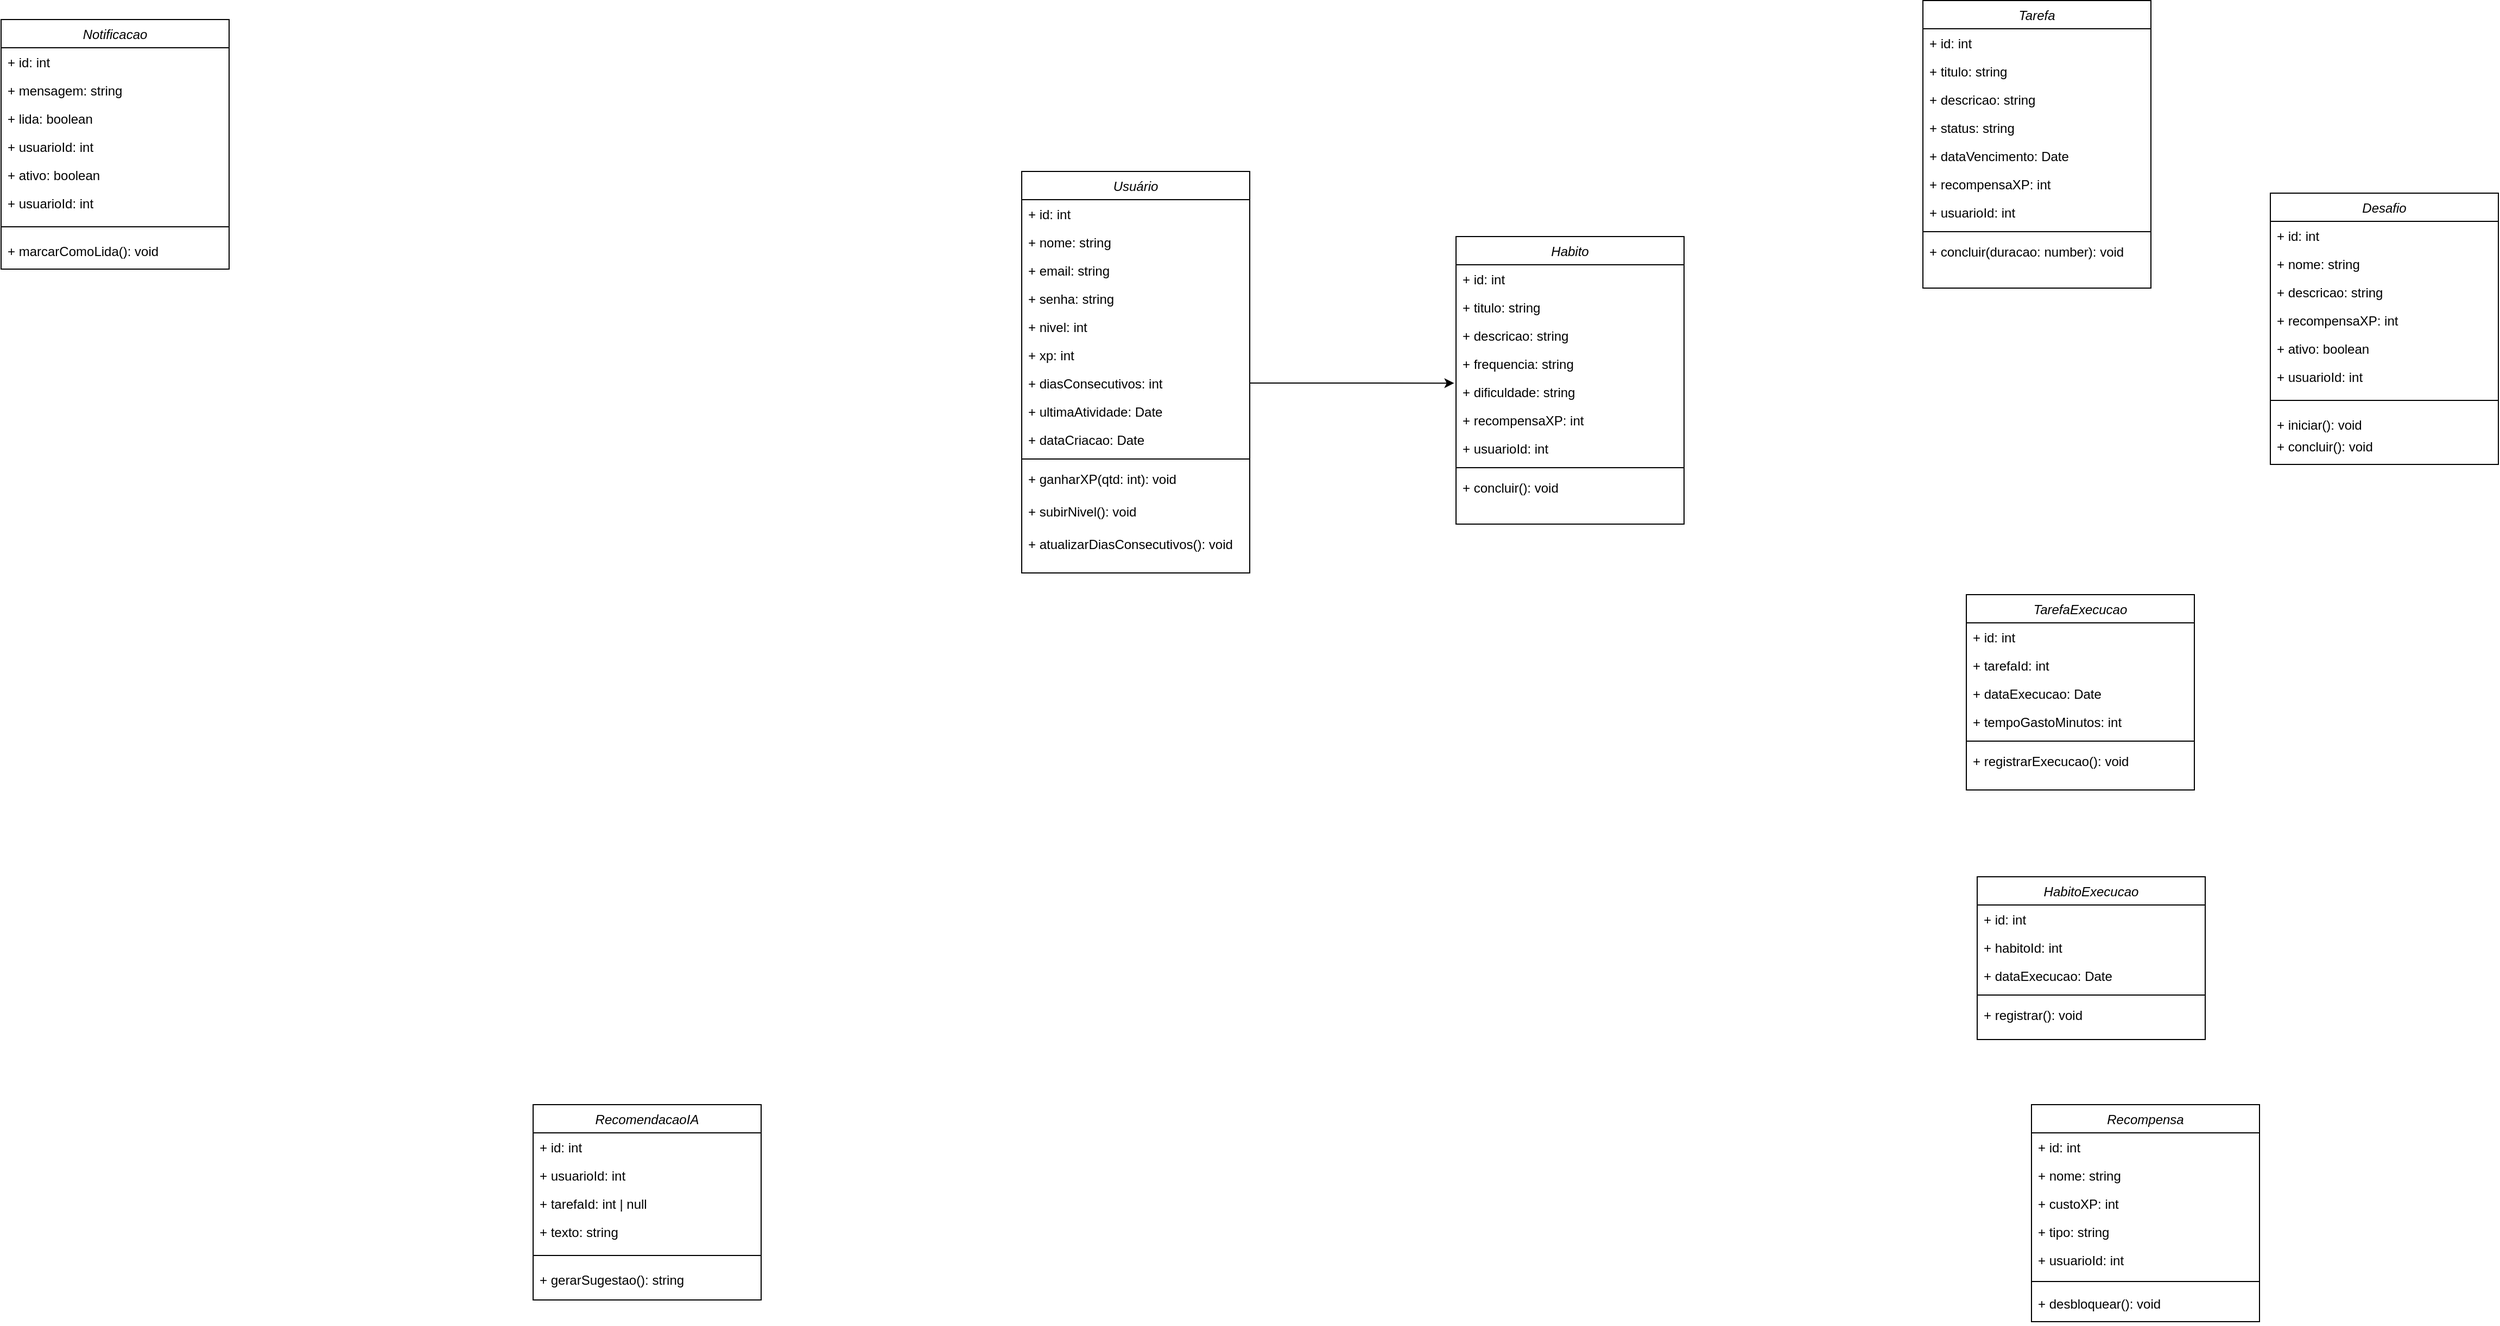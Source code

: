 <mxfile version="26.2.8">
  <diagram id="C5RBs43oDa-KdzZeNtuy" name="Page-1">
    <mxGraphModel dx="1405" dy="1497" grid="1" gridSize="10" guides="1" tooltips="1" connect="1" arrows="1" fold="1" page="1" pageScale="1" pageWidth="827" pageHeight="1169" math="0" shadow="0">
      <root>
        <mxCell id="WIyWlLk6GJQsqaUBKTNV-0" />
        <mxCell id="WIyWlLk6GJQsqaUBKTNV-1" parent="WIyWlLk6GJQsqaUBKTNV-0" />
        <mxCell id="zkfFHV4jXpPFQw0GAbJ--0" value="Usuário" style="swimlane;fontStyle=2;align=center;verticalAlign=top;childLayout=stackLayout;horizontal=1;startSize=26;horizontalStack=0;resizeParent=1;resizeLast=0;collapsible=1;marginBottom=0;rounded=0;shadow=0;strokeWidth=1;" parent="WIyWlLk6GJQsqaUBKTNV-1" vertex="1">
          <mxGeometry x="480" y="20" width="210" height="370" as="geometry">
            <mxRectangle x="230" y="140" width="160" height="26" as="alternateBounds" />
          </mxGeometry>
        </mxCell>
        <mxCell id="zkfFHV4jXpPFQw0GAbJ--1" value="+ id: int" style="text;align=left;verticalAlign=top;spacingLeft=4;spacingRight=4;overflow=hidden;rotatable=0;points=[[0,0.5],[1,0.5]];portConstraint=eastwest;" parent="zkfFHV4jXpPFQw0GAbJ--0" vertex="1">
          <mxGeometry y="26" width="210" height="26" as="geometry" />
        </mxCell>
        <mxCell id="zkfFHV4jXpPFQw0GAbJ--2" value="+ nome: string" style="text;align=left;verticalAlign=top;spacingLeft=4;spacingRight=4;overflow=hidden;rotatable=0;points=[[0,0.5],[1,0.5]];portConstraint=eastwest;rounded=0;shadow=0;html=0;" parent="zkfFHV4jXpPFQw0GAbJ--0" vertex="1">
          <mxGeometry y="52" width="210" height="26" as="geometry" />
        </mxCell>
        <mxCell id="zkfFHV4jXpPFQw0GAbJ--3" value="+ email: string" style="text;align=left;verticalAlign=top;spacingLeft=4;spacingRight=4;overflow=hidden;rotatable=0;points=[[0,0.5],[1,0.5]];portConstraint=eastwest;rounded=0;shadow=0;html=0;" parent="zkfFHV4jXpPFQw0GAbJ--0" vertex="1">
          <mxGeometry y="78" width="210" height="26" as="geometry" />
        </mxCell>
        <mxCell id="H4W62oV0f-1y-v-Hk6FP-13" value="+ senha: string" style="text;align=left;verticalAlign=top;spacingLeft=4;spacingRight=4;overflow=hidden;rotatable=0;points=[[0,0.5],[1,0.5]];portConstraint=eastwest;rounded=0;shadow=0;html=0;" vertex="1" parent="zkfFHV4jXpPFQw0GAbJ--0">
          <mxGeometry y="104" width="210" height="26" as="geometry" />
        </mxCell>
        <mxCell id="H4W62oV0f-1y-v-Hk6FP-14" value="+ nivel: int" style="text;align=left;verticalAlign=top;spacingLeft=4;spacingRight=4;overflow=hidden;rotatable=0;points=[[0,0.5],[1,0.5]];portConstraint=eastwest;rounded=0;shadow=0;html=0;" vertex="1" parent="zkfFHV4jXpPFQw0GAbJ--0">
          <mxGeometry y="130" width="210" height="26" as="geometry" />
        </mxCell>
        <mxCell id="H4W62oV0f-1y-v-Hk6FP-15" value="+ xp: int" style="text;align=left;verticalAlign=top;spacingLeft=4;spacingRight=4;overflow=hidden;rotatable=0;points=[[0,0.5],[1,0.5]];portConstraint=eastwest;rounded=0;shadow=0;html=0;" vertex="1" parent="zkfFHV4jXpPFQw0GAbJ--0">
          <mxGeometry y="156" width="210" height="26" as="geometry" />
        </mxCell>
        <mxCell id="H4W62oV0f-1y-v-Hk6FP-16" value="+ diasConsecutivos: int" style="text;align=left;verticalAlign=top;spacingLeft=4;spacingRight=4;overflow=hidden;rotatable=0;points=[[0,0.5],[1,0.5]];portConstraint=eastwest;rounded=0;shadow=0;html=0;" vertex="1" parent="zkfFHV4jXpPFQw0GAbJ--0">
          <mxGeometry y="182" width="210" height="26" as="geometry" />
        </mxCell>
        <mxCell id="H4W62oV0f-1y-v-Hk6FP-27" value="+ ultimaAtividade: Date" style="text;align=left;verticalAlign=top;spacingLeft=4;spacingRight=4;overflow=hidden;rotatable=0;points=[[0,0.5],[1,0.5]];portConstraint=eastwest;rounded=0;shadow=0;html=0;" vertex="1" parent="zkfFHV4jXpPFQw0GAbJ--0">
          <mxGeometry y="208" width="210" height="26" as="geometry" />
        </mxCell>
        <mxCell id="H4W62oV0f-1y-v-Hk6FP-28" value="+ dataCriacao: Date" style="text;align=left;verticalAlign=top;spacingLeft=4;spacingRight=4;overflow=hidden;rotatable=0;points=[[0,0.5],[1,0.5]];portConstraint=eastwest;rounded=0;shadow=0;html=0;" vertex="1" parent="zkfFHV4jXpPFQw0GAbJ--0">
          <mxGeometry y="234" width="210" height="26" as="geometry" />
        </mxCell>
        <mxCell id="zkfFHV4jXpPFQw0GAbJ--4" value="" style="line;html=1;strokeWidth=1;align=left;verticalAlign=middle;spacingTop=-1;spacingLeft=3;spacingRight=3;rotatable=0;labelPosition=right;points=[];portConstraint=eastwest;" parent="zkfFHV4jXpPFQw0GAbJ--0" vertex="1">
          <mxGeometry y="260" width="210" height="10" as="geometry" />
        </mxCell>
        <mxCell id="zkfFHV4jXpPFQw0GAbJ--5" value="+ ganharXP(qtd: int): void" style="text;align=left;verticalAlign=top;spacingLeft=4;spacingRight=4;overflow=hidden;rotatable=0;points=[[0,0.5],[1,0.5]];portConstraint=eastwest;" parent="zkfFHV4jXpPFQw0GAbJ--0" vertex="1">
          <mxGeometry y="270" width="210" height="30" as="geometry" />
        </mxCell>
        <mxCell id="H4W62oV0f-1y-v-Hk6FP-29" value="+ subirNivel(): void" style="text;align=left;verticalAlign=top;spacingLeft=4;spacingRight=4;overflow=hidden;rotatable=0;points=[[0,0.5],[1,0.5]];portConstraint=eastwest;" vertex="1" parent="zkfFHV4jXpPFQw0GAbJ--0">
          <mxGeometry y="300" width="210" height="30" as="geometry" />
        </mxCell>
        <mxCell id="H4W62oV0f-1y-v-Hk6FP-30" value="+ atualizarDiasConsecutivos(): void" style="text;align=left;verticalAlign=top;spacingLeft=4;spacingRight=4;overflow=hidden;rotatable=0;points=[[0,0.5],[1,0.5]];portConstraint=eastwest;" vertex="1" parent="zkfFHV4jXpPFQw0GAbJ--0">
          <mxGeometry y="330" width="210" height="30" as="geometry" />
        </mxCell>
        <mxCell id="H4W62oV0f-1y-v-Hk6FP-31" value="Habito" style="swimlane;fontStyle=2;align=center;verticalAlign=top;childLayout=stackLayout;horizontal=1;startSize=26;horizontalStack=0;resizeParent=1;resizeLast=0;collapsible=1;marginBottom=0;rounded=0;shadow=0;strokeWidth=1;" vertex="1" parent="WIyWlLk6GJQsqaUBKTNV-1">
          <mxGeometry x="880" y="80" width="210" height="265" as="geometry">
            <mxRectangle x="230" y="140" width="160" height="26" as="alternateBounds" />
          </mxGeometry>
        </mxCell>
        <mxCell id="H4W62oV0f-1y-v-Hk6FP-32" value="+ id: int" style="text;align=left;verticalAlign=top;spacingLeft=4;spacingRight=4;overflow=hidden;rotatable=0;points=[[0,0.5],[1,0.5]];portConstraint=eastwest;" vertex="1" parent="H4W62oV0f-1y-v-Hk6FP-31">
          <mxGeometry y="26" width="210" height="26" as="geometry" />
        </mxCell>
        <mxCell id="H4W62oV0f-1y-v-Hk6FP-33" value="+ titulo: string" style="text;align=left;verticalAlign=top;spacingLeft=4;spacingRight=4;overflow=hidden;rotatable=0;points=[[0,0.5],[1,0.5]];portConstraint=eastwest;rounded=0;shadow=0;html=0;" vertex="1" parent="H4W62oV0f-1y-v-Hk6FP-31">
          <mxGeometry y="52" width="210" height="26" as="geometry" />
        </mxCell>
        <mxCell id="H4W62oV0f-1y-v-Hk6FP-34" value="+ descricao: string" style="text;align=left;verticalAlign=top;spacingLeft=4;spacingRight=4;overflow=hidden;rotatable=0;points=[[0,0.5],[1,0.5]];portConstraint=eastwest;rounded=0;shadow=0;html=0;" vertex="1" parent="H4W62oV0f-1y-v-Hk6FP-31">
          <mxGeometry y="78" width="210" height="26" as="geometry" />
        </mxCell>
        <mxCell id="H4W62oV0f-1y-v-Hk6FP-35" value="+ frequencia: string" style="text;align=left;verticalAlign=top;spacingLeft=4;spacingRight=4;overflow=hidden;rotatable=0;points=[[0,0.5],[1,0.5]];portConstraint=eastwest;rounded=0;shadow=0;html=0;" vertex="1" parent="H4W62oV0f-1y-v-Hk6FP-31">
          <mxGeometry y="104" width="210" height="26" as="geometry" />
        </mxCell>
        <mxCell id="H4W62oV0f-1y-v-Hk6FP-36" value="+ dificuldade: string" style="text;align=left;verticalAlign=top;spacingLeft=4;spacingRight=4;overflow=hidden;rotatable=0;points=[[0,0.5],[1,0.5]];portConstraint=eastwest;rounded=0;shadow=0;html=0;" vertex="1" parent="H4W62oV0f-1y-v-Hk6FP-31">
          <mxGeometry y="130" width="210" height="26" as="geometry" />
        </mxCell>
        <mxCell id="H4W62oV0f-1y-v-Hk6FP-37" value="+ recompensaXP: int" style="text;align=left;verticalAlign=top;spacingLeft=4;spacingRight=4;overflow=hidden;rotatable=0;points=[[0,0.5],[1,0.5]];portConstraint=eastwest;rounded=0;shadow=0;html=0;" vertex="1" parent="H4W62oV0f-1y-v-Hk6FP-31">
          <mxGeometry y="156" width="210" height="26" as="geometry" />
        </mxCell>
        <mxCell id="H4W62oV0f-1y-v-Hk6FP-38" value="+ usuarioId: int" style="text;align=left;verticalAlign=top;spacingLeft=4;spacingRight=4;overflow=hidden;rotatable=0;points=[[0,0.5],[1,0.5]];portConstraint=eastwest;rounded=0;shadow=0;html=0;" vertex="1" parent="H4W62oV0f-1y-v-Hk6FP-31">
          <mxGeometry y="182" width="210" height="26" as="geometry" />
        </mxCell>
        <mxCell id="H4W62oV0f-1y-v-Hk6FP-41" value="" style="line;html=1;strokeWidth=1;align=left;verticalAlign=middle;spacingTop=-1;spacingLeft=3;spacingRight=3;rotatable=0;labelPosition=right;points=[];portConstraint=eastwest;" vertex="1" parent="H4W62oV0f-1y-v-Hk6FP-31">
          <mxGeometry y="208" width="210" height="10" as="geometry" />
        </mxCell>
        <mxCell id="H4W62oV0f-1y-v-Hk6FP-42" value="+ concluir(): void" style="text;align=left;verticalAlign=top;spacingLeft=4;spacingRight=4;overflow=hidden;rotatable=0;points=[[0,0.5],[1,0.5]];portConstraint=eastwest;" vertex="1" parent="H4W62oV0f-1y-v-Hk6FP-31">
          <mxGeometry y="218" width="210" height="30" as="geometry" />
        </mxCell>
        <mxCell id="H4W62oV0f-1y-v-Hk6FP-45" value="Tarefa" style="swimlane;fontStyle=2;align=center;verticalAlign=top;childLayout=stackLayout;horizontal=1;startSize=26;horizontalStack=0;resizeParent=1;resizeLast=0;collapsible=1;marginBottom=0;rounded=0;shadow=0;strokeWidth=1;" vertex="1" parent="WIyWlLk6GJQsqaUBKTNV-1">
          <mxGeometry x="1310" y="-137.5" width="210" height="265" as="geometry">
            <mxRectangle x="230" y="140" width="160" height="26" as="alternateBounds" />
          </mxGeometry>
        </mxCell>
        <mxCell id="H4W62oV0f-1y-v-Hk6FP-46" value="+ id: int" style="text;align=left;verticalAlign=top;spacingLeft=4;spacingRight=4;overflow=hidden;rotatable=0;points=[[0,0.5],[1,0.5]];portConstraint=eastwest;" vertex="1" parent="H4W62oV0f-1y-v-Hk6FP-45">
          <mxGeometry y="26" width="210" height="26" as="geometry" />
        </mxCell>
        <mxCell id="H4W62oV0f-1y-v-Hk6FP-47" value="+ titulo: string" style="text;align=left;verticalAlign=top;spacingLeft=4;spacingRight=4;overflow=hidden;rotatable=0;points=[[0,0.5],[1,0.5]];portConstraint=eastwest;rounded=0;shadow=0;html=0;" vertex="1" parent="H4W62oV0f-1y-v-Hk6FP-45">
          <mxGeometry y="52" width="210" height="26" as="geometry" />
        </mxCell>
        <mxCell id="H4W62oV0f-1y-v-Hk6FP-48" value="+ descricao: string" style="text;align=left;verticalAlign=top;spacingLeft=4;spacingRight=4;overflow=hidden;rotatable=0;points=[[0,0.5],[1,0.5]];portConstraint=eastwest;rounded=0;shadow=0;html=0;" vertex="1" parent="H4W62oV0f-1y-v-Hk6FP-45">
          <mxGeometry y="78" width="210" height="26" as="geometry" />
        </mxCell>
        <mxCell id="H4W62oV0f-1y-v-Hk6FP-49" value="+ status: string" style="text;align=left;verticalAlign=top;spacingLeft=4;spacingRight=4;overflow=hidden;rotatable=0;points=[[0,0.5],[1,0.5]];portConstraint=eastwest;rounded=0;shadow=0;html=0;" vertex="1" parent="H4W62oV0f-1y-v-Hk6FP-45">
          <mxGeometry y="104" width="210" height="26" as="geometry" />
        </mxCell>
        <mxCell id="H4W62oV0f-1y-v-Hk6FP-50" value="+ dataVencimento: Date" style="text;align=left;verticalAlign=top;spacingLeft=4;spacingRight=4;overflow=hidden;rotatable=0;points=[[0,0.5],[1,0.5]];portConstraint=eastwest;rounded=0;shadow=0;html=0;" vertex="1" parent="H4W62oV0f-1y-v-Hk6FP-45">
          <mxGeometry y="130" width="210" height="26" as="geometry" />
        </mxCell>
        <mxCell id="H4W62oV0f-1y-v-Hk6FP-51" value="+ recompensaXP: int" style="text;align=left;verticalAlign=top;spacingLeft=4;spacingRight=4;overflow=hidden;rotatable=0;points=[[0,0.5],[1,0.5]];portConstraint=eastwest;rounded=0;shadow=0;html=0;" vertex="1" parent="H4W62oV0f-1y-v-Hk6FP-45">
          <mxGeometry y="156" width="210" height="26" as="geometry" />
        </mxCell>
        <mxCell id="H4W62oV0f-1y-v-Hk6FP-52" value="+ usuarioId: int" style="text;align=left;verticalAlign=top;spacingLeft=4;spacingRight=4;overflow=hidden;rotatable=0;points=[[0,0.5],[1,0.5]];portConstraint=eastwest;rounded=0;shadow=0;html=0;" vertex="1" parent="H4W62oV0f-1y-v-Hk6FP-45">
          <mxGeometry y="182" width="210" height="26" as="geometry" />
        </mxCell>
        <mxCell id="H4W62oV0f-1y-v-Hk6FP-53" value="" style="line;html=1;strokeWidth=1;align=left;verticalAlign=middle;spacingTop=-1;spacingLeft=3;spacingRight=3;rotatable=0;labelPosition=right;points=[];portConstraint=eastwest;" vertex="1" parent="H4W62oV0f-1y-v-Hk6FP-45">
          <mxGeometry y="208" width="210" height="10" as="geometry" />
        </mxCell>
        <mxCell id="H4W62oV0f-1y-v-Hk6FP-54" value="+ concluir(duracao: number): void" style="text;align=left;verticalAlign=top;spacingLeft=4;spacingRight=4;overflow=hidden;rotatable=0;points=[[0,0.5],[1,0.5]];portConstraint=eastwest;" vertex="1" parent="H4W62oV0f-1y-v-Hk6FP-45">
          <mxGeometry y="218" width="210" height="30" as="geometry" />
        </mxCell>
        <mxCell id="H4W62oV0f-1y-v-Hk6FP-55" value="TarefaExecucao" style="swimlane;fontStyle=2;align=center;verticalAlign=top;childLayout=stackLayout;horizontal=1;startSize=26;horizontalStack=0;resizeParent=1;resizeLast=0;collapsible=1;marginBottom=0;rounded=0;shadow=0;strokeWidth=1;" vertex="1" parent="WIyWlLk6GJQsqaUBKTNV-1">
          <mxGeometry x="1350" y="410" width="210" height="180" as="geometry">
            <mxRectangle x="230" y="140" width="160" height="26" as="alternateBounds" />
          </mxGeometry>
        </mxCell>
        <mxCell id="H4W62oV0f-1y-v-Hk6FP-56" value="+ id: int" style="text;align=left;verticalAlign=top;spacingLeft=4;spacingRight=4;overflow=hidden;rotatable=0;points=[[0,0.5],[1,0.5]];portConstraint=eastwest;" vertex="1" parent="H4W62oV0f-1y-v-Hk6FP-55">
          <mxGeometry y="26" width="210" height="26" as="geometry" />
        </mxCell>
        <mxCell id="H4W62oV0f-1y-v-Hk6FP-57" value="+ tarefaId: int" style="text;align=left;verticalAlign=top;spacingLeft=4;spacingRight=4;overflow=hidden;rotatable=0;points=[[0,0.5],[1,0.5]];portConstraint=eastwest;rounded=0;shadow=0;html=0;" vertex="1" parent="H4W62oV0f-1y-v-Hk6FP-55">
          <mxGeometry y="52" width="210" height="26" as="geometry" />
        </mxCell>
        <mxCell id="H4W62oV0f-1y-v-Hk6FP-58" value="+ dataExecucao: Date" style="text;align=left;verticalAlign=top;spacingLeft=4;spacingRight=4;overflow=hidden;rotatable=0;points=[[0,0.5],[1,0.5]];portConstraint=eastwest;rounded=0;shadow=0;html=0;" vertex="1" parent="H4W62oV0f-1y-v-Hk6FP-55">
          <mxGeometry y="78" width="210" height="26" as="geometry" />
        </mxCell>
        <mxCell id="H4W62oV0f-1y-v-Hk6FP-59" value="+ tempoGastoMinutos: int" style="text;align=left;verticalAlign=top;spacingLeft=4;spacingRight=4;overflow=hidden;rotatable=0;points=[[0,0.5],[1,0.5]];portConstraint=eastwest;rounded=0;shadow=0;html=0;" vertex="1" parent="H4W62oV0f-1y-v-Hk6FP-55">
          <mxGeometry y="104" width="210" height="26" as="geometry" />
        </mxCell>
        <mxCell id="H4W62oV0f-1y-v-Hk6FP-63" value="" style="line;html=1;strokeWidth=1;align=left;verticalAlign=middle;spacingTop=-1;spacingLeft=3;spacingRight=3;rotatable=0;labelPosition=right;points=[];portConstraint=eastwest;" vertex="1" parent="H4W62oV0f-1y-v-Hk6FP-55">
          <mxGeometry y="130" width="210" height="10" as="geometry" />
        </mxCell>
        <mxCell id="H4W62oV0f-1y-v-Hk6FP-64" value="+ registrarExecucao(): void" style="text;align=left;verticalAlign=top;spacingLeft=4;spacingRight=4;overflow=hidden;rotatable=0;points=[[0,0.5],[1,0.5]];portConstraint=eastwest;" vertex="1" parent="H4W62oV0f-1y-v-Hk6FP-55">
          <mxGeometry y="140" width="210" height="30" as="geometry" />
        </mxCell>
        <mxCell id="H4W62oV0f-1y-v-Hk6FP-65" value="HabitoExecucao" style="swimlane;fontStyle=2;align=center;verticalAlign=top;childLayout=stackLayout;horizontal=1;startSize=26;horizontalStack=0;resizeParent=1;resizeLast=0;collapsible=1;marginBottom=0;rounded=0;shadow=0;strokeWidth=1;" vertex="1" parent="WIyWlLk6GJQsqaUBKTNV-1">
          <mxGeometry x="1360" y="670" width="210" height="150" as="geometry">
            <mxRectangle x="230" y="140" width="160" height="26" as="alternateBounds" />
          </mxGeometry>
        </mxCell>
        <mxCell id="H4W62oV0f-1y-v-Hk6FP-66" value="+ id: int" style="text;align=left;verticalAlign=top;spacingLeft=4;spacingRight=4;overflow=hidden;rotatable=0;points=[[0,0.5],[1,0.5]];portConstraint=eastwest;" vertex="1" parent="H4W62oV0f-1y-v-Hk6FP-65">
          <mxGeometry y="26" width="210" height="26" as="geometry" />
        </mxCell>
        <mxCell id="H4W62oV0f-1y-v-Hk6FP-67" value="+ habitoId: int" style="text;align=left;verticalAlign=top;spacingLeft=4;spacingRight=4;overflow=hidden;rotatable=0;points=[[0,0.5],[1,0.5]];portConstraint=eastwest;rounded=0;shadow=0;html=0;" vertex="1" parent="H4W62oV0f-1y-v-Hk6FP-65">
          <mxGeometry y="52" width="210" height="26" as="geometry" />
        </mxCell>
        <mxCell id="H4W62oV0f-1y-v-Hk6FP-68" value="+ dataExecucao: Date" style="text;align=left;verticalAlign=top;spacingLeft=4;spacingRight=4;overflow=hidden;rotatable=0;points=[[0,0.5],[1,0.5]];portConstraint=eastwest;rounded=0;shadow=0;html=0;" vertex="1" parent="H4W62oV0f-1y-v-Hk6FP-65">
          <mxGeometry y="78" width="210" height="26" as="geometry" />
        </mxCell>
        <mxCell id="H4W62oV0f-1y-v-Hk6FP-70" value="" style="line;html=1;strokeWidth=1;align=left;verticalAlign=middle;spacingTop=-1;spacingLeft=3;spacingRight=3;rotatable=0;labelPosition=right;points=[];portConstraint=eastwest;" vertex="1" parent="H4W62oV0f-1y-v-Hk6FP-65">
          <mxGeometry y="104" width="210" height="10" as="geometry" />
        </mxCell>
        <mxCell id="H4W62oV0f-1y-v-Hk6FP-71" value="+ registrar(): void" style="text;align=left;verticalAlign=top;spacingLeft=4;spacingRight=4;overflow=hidden;rotatable=0;points=[[0,0.5],[1,0.5]];portConstraint=eastwest;" vertex="1" parent="H4W62oV0f-1y-v-Hk6FP-65">
          <mxGeometry y="114" width="210" height="30" as="geometry" />
        </mxCell>
        <mxCell id="H4W62oV0f-1y-v-Hk6FP-72" value="Recompensa" style="swimlane;fontStyle=2;align=center;verticalAlign=top;childLayout=stackLayout;horizontal=1;startSize=26;horizontalStack=0;resizeParent=1;resizeLast=0;collapsible=1;marginBottom=0;rounded=0;shadow=0;strokeWidth=1;" vertex="1" parent="WIyWlLk6GJQsqaUBKTNV-1">
          <mxGeometry x="1410" y="880" width="210" height="200" as="geometry">
            <mxRectangle x="230" y="140" width="160" height="26" as="alternateBounds" />
          </mxGeometry>
        </mxCell>
        <mxCell id="H4W62oV0f-1y-v-Hk6FP-73" value="+ id: int" style="text;align=left;verticalAlign=top;spacingLeft=4;spacingRight=4;overflow=hidden;rotatable=0;points=[[0,0.5],[1,0.5]];portConstraint=eastwest;" vertex="1" parent="H4W62oV0f-1y-v-Hk6FP-72">
          <mxGeometry y="26" width="210" height="26" as="geometry" />
        </mxCell>
        <mxCell id="H4W62oV0f-1y-v-Hk6FP-74" value="+ nome: string" style="text;align=left;verticalAlign=top;spacingLeft=4;spacingRight=4;overflow=hidden;rotatable=0;points=[[0,0.5],[1,0.5]];portConstraint=eastwest;rounded=0;shadow=0;html=0;" vertex="1" parent="H4W62oV0f-1y-v-Hk6FP-72">
          <mxGeometry y="52" width="210" height="26" as="geometry" />
        </mxCell>
        <mxCell id="H4W62oV0f-1y-v-Hk6FP-75" value="+ custoXP: int" style="text;align=left;verticalAlign=top;spacingLeft=4;spacingRight=4;overflow=hidden;rotatable=0;points=[[0,0.5],[1,0.5]];portConstraint=eastwest;rounded=0;shadow=0;html=0;" vertex="1" parent="H4W62oV0f-1y-v-Hk6FP-72">
          <mxGeometry y="78" width="210" height="26" as="geometry" />
        </mxCell>
        <mxCell id="H4W62oV0f-1y-v-Hk6FP-78" value="+ tipo: string" style="text;align=left;verticalAlign=top;spacingLeft=4;spacingRight=4;overflow=hidden;rotatable=0;points=[[0,0.5],[1,0.5]];portConstraint=eastwest;rounded=0;shadow=0;html=0;" vertex="1" parent="H4W62oV0f-1y-v-Hk6FP-72">
          <mxGeometry y="104" width="210" height="26" as="geometry" />
        </mxCell>
        <mxCell id="H4W62oV0f-1y-v-Hk6FP-79" value="+ usuarioId: int" style="text;align=left;verticalAlign=top;spacingLeft=4;spacingRight=4;overflow=hidden;rotatable=0;points=[[0,0.5],[1,0.5]];portConstraint=eastwest;rounded=0;shadow=0;html=0;" vertex="1" parent="H4W62oV0f-1y-v-Hk6FP-72">
          <mxGeometry y="130" width="210" height="26" as="geometry" />
        </mxCell>
        <mxCell id="H4W62oV0f-1y-v-Hk6FP-76" value="" style="line;html=1;strokeWidth=1;align=left;verticalAlign=middle;spacingTop=-1;spacingLeft=3;spacingRight=3;rotatable=0;labelPosition=right;points=[];portConstraint=eastwest;" vertex="1" parent="H4W62oV0f-1y-v-Hk6FP-72">
          <mxGeometry y="156" width="210" height="14" as="geometry" />
        </mxCell>
        <mxCell id="H4W62oV0f-1y-v-Hk6FP-77" value="+ desbloquear(): void" style="text;align=left;verticalAlign=top;spacingLeft=4;spacingRight=4;overflow=hidden;rotatable=0;points=[[0,0.5],[1,0.5]];portConstraint=eastwest;" vertex="1" parent="H4W62oV0f-1y-v-Hk6FP-72">
          <mxGeometry y="170" width="210" height="30" as="geometry" />
        </mxCell>
        <mxCell id="H4W62oV0f-1y-v-Hk6FP-80" value="Desafio" style="swimlane;fontStyle=2;align=center;verticalAlign=top;childLayout=stackLayout;horizontal=1;startSize=26;horizontalStack=0;resizeParent=1;resizeLast=0;collapsible=1;marginBottom=0;rounded=0;shadow=0;strokeWidth=1;" vertex="1" parent="WIyWlLk6GJQsqaUBKTNV-1">
          <mxGeometry x="1630" y="40" width="210" height="250" as="geometry">
            <mxRectangle x="230" y="140" width="160" height="26" as="alternateBounds" />
          </mxGeometry>
        </mxCell>
        <mxCell id="H4W62oV0f-1y-v-Hk6FP-81" value="+ id: int" style="text;align=left;verticalAlign=top;spacingLeft=4;spacingRight=4;overflow=hidden;rotatable=0;points=[[0,0.5],[1,0.5]];portConstraint=eastwest;" vertex="1" parent="H4W62oV0f-1y-v-Hk6FP-80">
          <mxGeometry y="26" width="210" height="26" as="geometry" />
        </mxCell>
        <mxCell id="H4W62oV0f-1y-v-Hk6FP-82" value="+ nome: string" style="text;align=left;verticalAlign=top;spacingLeft=4;spacingRight=4;overflow=hidden;rotatable=0;points=[[0,0.5],[1,0.5]];portConstraint=eastwest;rounded=0;shadow=0;html=0;" vertex="1" parent="H4W62oV0f-1y-v-Hk6FP-80">
          <mxGeometry y="52" width="210" height="26" as="geometry" />
        </mxCell>
        <mxCell id="H4W62oV0f-1y-v-Hk6FP-83" value="+ descricao: string" style="text;align=left;verticalAlign=top;spacingLeft=4;spacingRight=4;overflow=hidden;rotatable=0;points=[[0,0.5],[1,0.5]];portConstraint=eastwest;rounded=0;shadow=0;html=0;" vertex="1" parent="H4W62oV0f-1y-v-Hk6FP-80">
          <mxGeometry y="78" width="210" height="26" as="geometry" />
        </mxCell>
        <mxCell id="H4W62oV0f-1y-v-Hk6FP-84" value="+ recompensaXP: int" style="text;align=left;verticalAlign=top;spacingLeft=4;spacingRight=4;overflow=hidden;rotatable=0;points=[[0,0.5],[1,0.5]];portConstraint=eastwest;rounded=0;shadow=0;html=0;" vertex="1" parent="H4W62oV0f-1y-v-Hk6FP-80">
          <mxGeometry y="104" width="210" height="26" as="geometry" />
        </mxCell>
        <mxCell id="H4W62oV0f-1y-v-Hk6FP-85" value="+ ativo: boolean" style="text;align=left;verticalAlign=top;spacingLeft=4;spacingRight=4;overflow=hidden;rotatable=0;points=[[0,0.5],[1,0.5]];portConstraint=eastwest;rounded=0;shadow=0;html=0;" vertex="1" parent="H4W62oV0f-1y-v-Hk6FP-80">
          <mxGeometry y="130" width="210" height="26" as="geometry" />
        </mxCell>
        <mxCell id="H4W62oV0f-1y-v-Hk6FP-88" value="+ usuarioId: int" style="text;align=left;verticalAlign=top;spacingLeft=4;spacingRight=4;overflow=hidden;rotatable=0;points=[[0,0.5],[1,0.5]];portConstraint=eastwest;rounded=0;shadow=0;html=0;" vertex="1" parent="H4W62oV0f-1y-v-Hk6FP-80">
          <mxGeometry y="156" width="210" height="26" as="geometry" />
        </mxCell>
        <mxCell id="H4W62oV0f-1y-v-Hk6FP-86" value="" style="line;html=1;strokeWidth=1;align=left;verticalAlign=middle;spacingTop=-1;spacingLeft=3;spacingRight=3;rotatable=0;labelPosition=right;points=[];portConstraint=eastwest;" vertex="1" parent="H4W62oV0f-1y-v-Hk6FP-80">
          <mxGeometry y="182" width="210" height="18" as="geometry" />
        </mxCell>
        <mxCell id="H4W62oV0f-1y-v-Hk6FP-87" value="+ iniciar(): void" style="text;align=left;verticalAlign=top;spacingLeft=4;spacingRight=4;overflow=hidden;rotatable=0;points=[[0,0.5],[1,0.5]];portConstraint=eastwest;" vertex="1" parent="H4W62oV0f-1y-v-Hk6FP-80">
          <mxGeometry y="200" width="210" height="20" as="geometry" />
        </mxCell>
        <mxCell id="H4W62oV0f-1y-v-Hk6FP-89" value="+ concluir(): void" style="text;align=left;verticalAlign=top;spacingLeft=4;spacingRight=4;overflow=hidden;rotatable=0;points=[[0,0.5],[1,0.5]];portConstraint=eastwest;" vertex="1" parent="H4W62oV0f-1y-v-Hk6FP-80">
          <mxGeometry y="220" width="210" height="30" as="geometry" />
        </mxCell>
        <mxCell id="H4W62oV0f-1y-v-Hk6FP-90" value="Notificacao" style="swimlane;fontStyle=2;align=center;verticalAlign=top;childLayout=stackLayout;horizontal=1;startSize=26;horizontalStack=0;resizeParent=1;resizeLast=0;collapsible=1;marginBottom=0;rounded=0;shadow=0;strokeWidth=1;" vertex="1" parent="WIyWlLk6GJQsqaUBKTNV-1">
          <mxGeometry x="-460" y="-120" width="210" height="230" as="geometry">
            <mxRectangle x="230" y="140" width="160" height="26" as="alternateBounds" />
          </mxGeometry>
        </mxCell>
        <mxCell id="H4W62oV0f-1y-v-Hk6FP-91" value="+ id: int" style="text;align=left;verticalAlign=top;spacingLeft=4;spacingRight=4;overflow=hidden;rotatable=0;points=[[0,0.5],[1,0.5]];portConstraint=eastwest;" vertex="1" parent="H4W62oV0f-1y-v-Hk6FP-90">
          <mxGeometry y="26" width="210" height="26" as="geometry" />
        </mxCell>
        <mxCell id="H4W62oV0f-1y-v-Hk6FP-92" value="+ mensagem: string" style="text;align=left;verticalAlign=top;spacingLeft=4;spacingRight=4;overflow=hidden;rotatable=0;points=[[0,0.5],[1,0.5]];portConstraint=eastwest;rounded=0;shadow=0;html=0;" vertex="1" parent="H4W62oV0f-1y-v-Hk6FP-90">
          <mxGeometry y="52" width="210" height="26" as="geometry" />
        </mxCell>
        <mxCell id="H4W62oV0f-1y-v-Hk6FP-93" value="+ lida: boolean" style="text;align=left;verticalAlign=top;spacingLeft=4;spacingRight=4;overflow=hidden;rotatable=0;points=[[0,0.5],[1,0.5]];portConstraint=eastwest;rounded=0;shadow=0;html=0;" vertex="1" parent="H4W62oV0f-1y-v-Hk6FP-90">
          <mxGeometry y="78" width="210" height="26" as="geometry" />
        </mxCell>
        <mxCell id="H4W62oV0f-1y-v-Hk6FP-94" value="+ usuarioId: int" style="text;align=left;verticalAlign=top;spacingLeft=4;spacingRight=4;overflow=hidden;rotatable=0;points=[[0,0.5],[1,0.5]];portConstraint=eastwest;rounded=0;shadow=0;html=0;" vertex="1" parent="H4W62oV0f-1y-v-Hk6FP-90">
          <mxGeometry y="104" width="210" height="26" as="geometry" />
        </mxCell>
        <mxCell id="H4W62oV0f-1y-v-Hk6FP-95" value="+ ativo: boolean" style="text;align=left;verticalAlign=top;spacingLeft=4;spacingRight=4;overflow=hidden;rotatable=0;points=[[0,0.5],[1,0.5]];portConstraint=eastwest;rounded=0;shadow=0;html=0;" vertex="1" parent="H4W62oV0f-1y-v-Hk6FP-90">
          <mxGeometry y="130" width="210" height="26" as="geometry" />
        </mxCell>
        <mxCell id="H4W62oV0f-1y-v-Hk6FP-96" value="+ usuarioId: int" style="text;align=left;verticalAlign=top;spacingLeft=4;spacingRight=4;overflow=hidden;rotatable=0;points=[[0,0.5],[1,0.5]];portConstraint=eastwest;rounded=0;shadow=0;html=0;" vertex="1" parent="H4W62oV0f-1y-v-Hk6FP-90">
          <mxGeometry y="156" width="210" height="26" as="geometry" />
        </mxCell>
        <mxCell id="H4W62oV0f-1y-v-Hk6FP-97" value="" style="line;html=1;strokeWidth=1;align=left;verticalAlign=middle;spacingTop=-1;spacingLeft=3;spacingRight=3;rotatable=0;labelPosition=right;points=[];portConstraint=eastwest;" vertex="1" parent="H4W62oV0f-1y-v-Hk6FP-90">
          <mxGeometry y="182" width="210" height="18" as="geometry" />
        </mxCell>
        <mxCell id="H4W62oV0f-1y-v-Hk6FP-98" value="+ marcarComoLida(): void" style="text;align=left;verticalAlign=top;spacingLeft=4;spacingRight=4;overflow=hidden;rotatable=0;points=[[0,0.5],[1,0.5]];portConstraint=eastwest;" vertex="1" parent="H4W62oV0f-1y-v-Hk6FP-90">
          <mxGeometry y="200" width="210" height="20" as="geometry" />
        </mxCell>
        <mxCell id="H4W62oV0f-1y-v-Hk6FP-100" value="RecomendacaoIA" style="swimlane;fontStyle=2;align=center;verticalAlign=top;childLayout=stackLayout;horizontal=1;startSize=26;horizontalStack=0;resizeParent=1;resizeLast=0;collapsible=1;marginBottom=0;rounded=0;shadow=0;strokeWidth=1;" vertex="1" parent="WIyWlLk6GJQsqaUBKTNV-1">
          <mxGeometry x="30" y="880" width="210" height="180" as="geometry">
            <mxRectangle x="230" y="140" width="160" height="26" as="alternateBounds" />
          </mxGeometry>
        </mxCell>
        <mxCell id="H4W62oV0f-1y-v-Hk6FP-101" value="+ id: int" style="text;align=left;verticalAlign=top;spacingLeft=4;spacingRight=4;overflow=hidden;rotatable=0;points=[[0,0.5],[1,0.5]];portConstraint=eastwest;" vertex="1" parent="H4W62oV0f-1y-v-Hk6FP-100">
          <mxGeometry y="26" width="210" height="26" as="geometry" />
        </mxCell>
        <mxCell id="H4W62oV0f-1y-v-Hk6FP-102" value="+ usuarioId: int" style="text;align=left;verticalAlign=top;spacingLeft=4;spacingRight=4;overflow=hidden;rotatable=0;points=[[0,0.5],[1,0.5]];portConstraint=eastwest;rounded=0;shadow=0;html=0;" vertex="1" parent="H4W62oV0f-1y-v-Hk6FP-100">
          <mxGeometry y="52" width="210" height="26" as="geometry" />
        </mxCell>
        <mxCell id="H4W62oV0f-1y-v-Hk6FP-103" value="+ tarefaId: int | null" style="text;align=left;verticalAlign=top;spacingLeft=4;spacingRight=4;overflow=hidden;rotatable=0;points=[[0,0.5],[1,0.5]];portConstraint=eastwest;rounded=0;shadow=0;html=0;" vertex="1" parent="H4W62oV0f-1y-v-Hk6FP-100">
          <mxGeometry y="78" width="210" height="26" as="geometry" />
        </mxCell>
        <mxCell id="H4W62oV0f-1y-v-Hk6FP-104" value="+ texto: string" style="text;align=left;verticalAlign=top;spacingLeft=4;spacingRight=4;overflow=hidden;rotatable=0;points=[[0,0.5],[1,0.5]];portConstraint=eastwest;rounded=0;shadow=0;html=0;" vertex="1" parent="H4W62oV0f-1y-v-Hk6FP-100">
          <mxGeometry y="104" width="210" height="26" as="geometry" />
        </mxCell>
        <mxCell id="H4W62oV0f-1y-v-Hk6FP-107" value="" style="line;html=1;strokeWidth=1;align=left;verticalAlign=middle;spacingTop=-1;spacingLeft=3;spacingRight=3;rotatable=0;labelPosition=right;points=[];portConstraint=eastwest;" vertex="1" parent="H4W62oV0f-1y-v-Hk6FP-100">
          <mxGeometry y="130" width="210" height="18" as="geometry" />
        </mxCell>
        <mxCell id="H4W62oV0f-1y-v-Hk6FP-108" value="+ gerarSugestao(): string" style="text;align=left;verticalAlign=top;spacingLeft=4;spacingRight=4;overflow=hidden;rotatable=0;points=[[0,0.5],[1,0.5]];portConstraint=eastwest;" vertex="1" parent="H4W62oV0f-1y-v-Hk6FP-100">
          <mxGeometry y="148" width="210" height="20" as="geometry" />
        </mxCell>
        <mxCell id="H4W62oV0f-1y-v-Hk6FP-112" style="edgeStyle=orthogonalEdgeStyle;rounded=0;orthogonalLoop=1;jettySize=auto;html=1;exitX=1;exitY=0.5;exitDx=0;exitDy=0;entryX=-0.008;entryY=0.196;entryDx=0;entryDy=0;entryPerimeter=0;" edge="1" parent="WIyWlLk6GJQsqaUBKTNV-1" source="H4W62oV0f-1y-v-Hk6FP-16" target="H4W62oV0f-1y-v-Hk6FP-36">
          <mxGeometry relative="1" as="geometry" />
        </mxCell>
      </root>
    </mxGraphModel>
  </diagram>
</mxfile>
